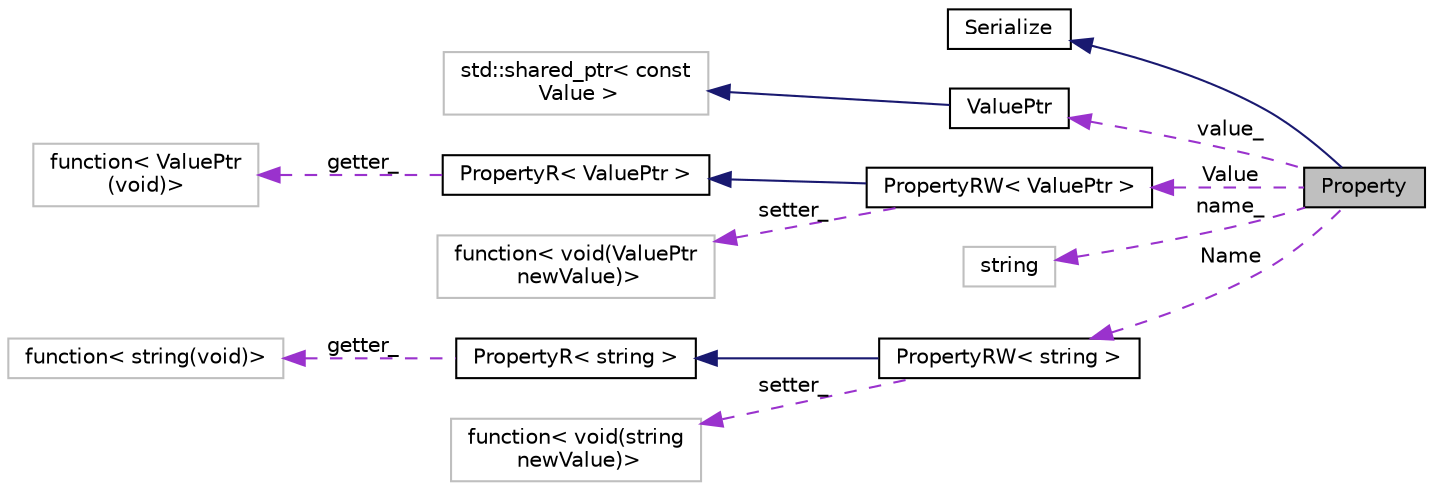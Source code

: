 digraph "Property"
{
 // INTERACTIVE_SVG=YES
 // LATEX_PDF_SIZE
  edge [fontname="Helvetica",fontsize="10",labelfontname="Helvetica",labelfontsize="10"];
  node [fontname="Helvetica",fontsize="10",shape=record];
  rankdir="LR";
  Node1 [label="Property",height=0.2,width=0.4,color="black", fillcolor="grey75", style="filled", fontcolor="black",tooltip=" "];
  Node2 -> Node1 [dir="back",color="midnightblue",fontsize="10",style="solid",fontname="Helvetica"];
  Node2 [label="Serialize",height=0.2,width=0.4,color="black", fillcolor="white", style="filled",URL="$class_serialize.html",tooltip="Serialize is the interface for objects which can be persisted in a simple string, as JSON or XML stru..."];
  Node3 -> Node1 [dir="back",color="darkorchid3",fontsize="10",style="dashed",label=" value_" ,fontname="Helvetica"];
  Node3 [label="ValuePtr",height=0.2,width=0.4,color="black", fillcolor="white", style="filled",URL="$struct_value_ptr.html",tooltip="ValuePtr is the smart pointer for thread-wide used values."];
  Node4 -> Node3 [dir="back",color="midnightblue",fontsize="10",style="solid",fontname="Helvetica"];
  Node4 [label="std::shared_ptr\< const\l Value \>",height=0.2,width=0.4,color="grey75", fillcolor="white", style="filled",tooltip=" "];
  Node5 -> Node1 [dir="back",color="darkorchid3",fontsize="10",style="dashed",label=" Value" ,fontname="Helvetica"];
  Node5 [label="PropertyRW\< ValuePtr \>",height=0.2,width=0.4,color="black", fillcolor="white", style="filled",URL="$struct_property_r_w.html",tooltip=" "];
  Node6 -> Node5 [dir="back",color="midnightblue",fontsize="10",style="solid",fontname="Helvetica"];
  Node6 [label="PropertyR\< ValuePtr \>",height=0.2,width=0.4,color="black", fillcolor="white", style="filled",URL="$struct_property_r.html",tooltip=" "];
  Node7 -> Node6 [dir="back",color="darkorchid3",fontsize="10",style="dashed",label=" getter_" ,fontname="Helvetica"];
  Node7 [label="function\< ValuePtr\l(void)\>",height=0.2,width=0.4,color="grey75", fillcolor="white", style="filled",tooltip=" "];
  Node8 -> Node5 [dir="back",color="darkorchid3",fontsize="10",style="dashed",label=" setter_" ,fontname="Helvetica"];
  Node8 [label="function\< void(ValuePtr\l newValue)\>",height=0.2,width=0.4,color="grey75", fillcolor="white", style="filled",tooltip=" "];
  Node9 -> Node1 [dir="back",color="darkorchid3",fontsize="10",style="dashed",label=" name_" ,fontname="Helvetica"];
  Node9 [label="string",height=0.2,width=0.4,color="grey75", fillcolor="white", style="filled",tooltip=" "];
  Node10 -> Node1 [dir="back",color="darkorchid3",fontsize="10",style="dashed",label=" Name" ,fontname="Helvetica"];
  Node10 [label="PropertyRW\< string \>",height=0.2,width=0.4,color="black", fillcolor="white", style="filled",URL="$struct_property_r_w.html",tooltip=" "];
  Node11 -> Node10 [dir="back",color="midnightblue",fontsize="10",style="solid",fontname="Helvetica"];
  Node11 [label="PropertyR\< string \>",height=0.2,width=0.4,color="black", fillcolor="white", style="filled",URL="$struct_property_r.html",tooltip=" "];
  Node12 -> Node11 [dir="back",color="darkorchid3",fontsize="10",style="dashed",label=" getter_" ,fontname="Helvetica"];
  Node12 [label="function\< string(void)\>",height=0.2,width=0.4,color="grey75", fillcolor="white", style="filled",tooltip=" "];
  Node13 -> Node10 [dir="back",color="darkorchid3",fontsize="10",style="dashed",label=" setter_" ,fontname="Helvetica"];
  Node13 [label="function\< void(string\l newValue)\>",height=0.2,width=0.4,color="grey75", fillcolor="white", style="filled",tooltip=" "];
}
